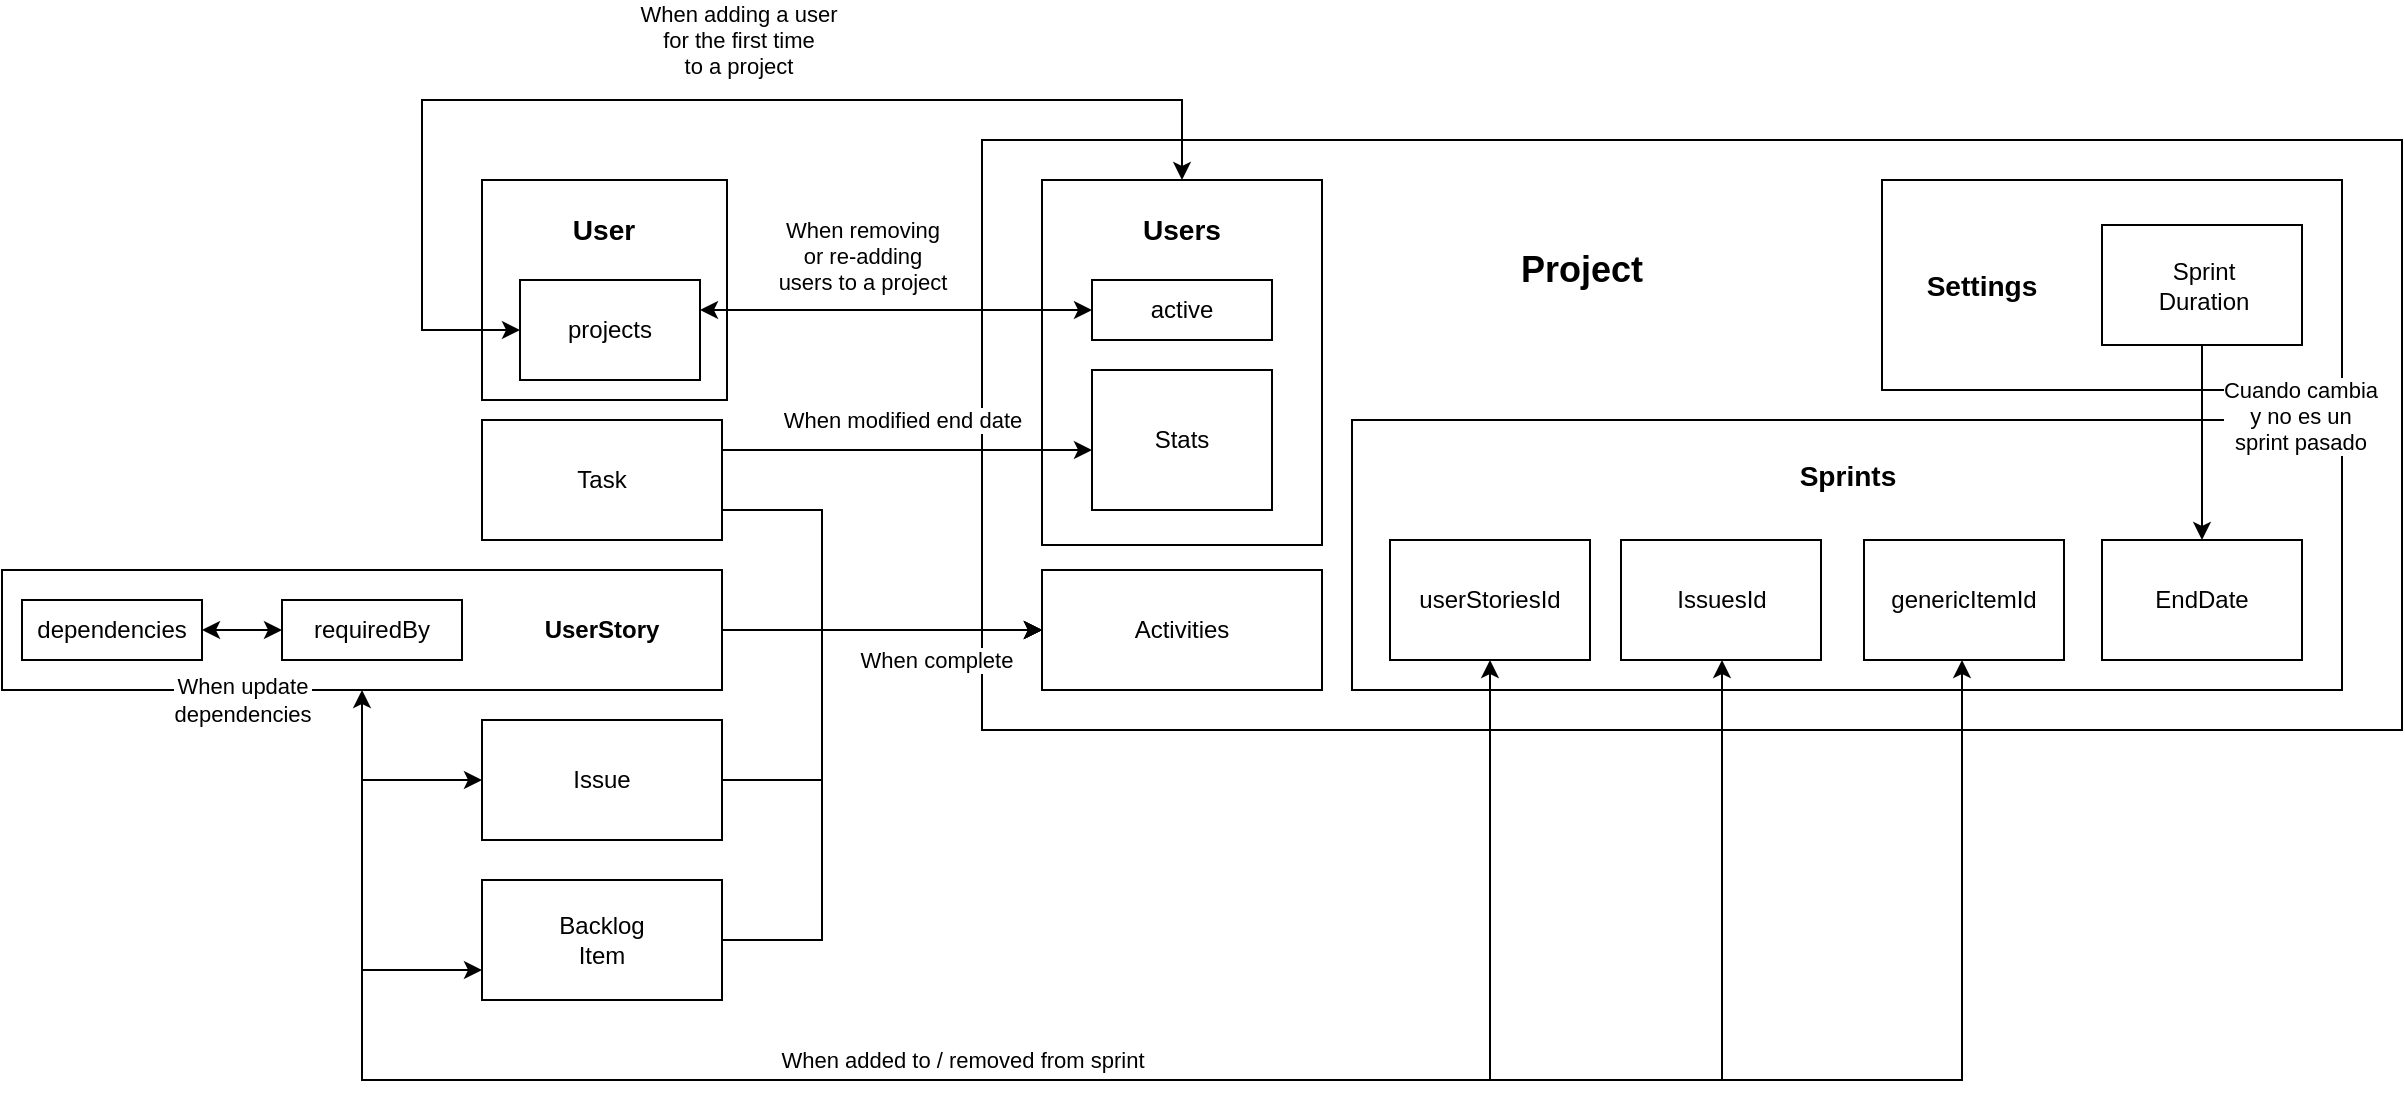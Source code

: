 <mxfile version="26.1.0">
  <diagram name="Página-1" id="4OTmXY2Rh0phOZ1CV6iW">
    <mxGraphModel dx="1303" dy="747" grid="1" gridSize="10" guides="1" tooltips="1" connect="1" arrows="1" fold="1" page="1" pageScale="1" pageWidth="827" pageHeight="1169" math="0" shadow="0">
      <root>
        <mxCell id="0" />
        <mxCell id="1" parent="0" />
        <mxCell id="syVXaHFY9ad1_4dyUhUQ-1" value="" style="rounded=0;whiteSpace=wrap;html=1;" vertex="1" parent="1">
          <mxGeometry x="240" y="430" width="120" height="60" as="geometry" />
        </mxCell>
        <mxCell id="syVXaHFY9ad1_4dyUhUQ-4" value="" style="rounded=0;whiteSpace=wrap;html=1;" vertex="1" parent="1">
          <mxGeometry x="490" y="290" width="710" height="295" as="geometry" />
        </mxCell>
        <mxCell id="syVXaHFY9ad1_4dyUhUQ-5" value="Task" style="text;html=1;align=center;verticalAlign=middle;whiteSpace=wrap;rounded=0;" vertex="1" parent="1">
          <mxGeometry x="270" y="445" width="60" height="30" as="geometry" />
        </mxCell>
        <mxCell id="syVXaHFY9ad1_4dyUhUQ-6" value="&lt;h2&gt;Project&lt;/h2&gt;" style="text;html=1;align=center;verticalAlign=middle;whiteSpace=wrap;rounded=0;" vertex="1" parent="1">
          <mxGeometry x="760" y="340" width="60" height="30" as="geometry" />
        </mxCell>
        <mxCell id="syVXaHFY9ad1_4dyUhUQ-7" value="" style="rounded=0;whiteSpace=wrap;html=1;" vertex="1" parent="1">
          <mxGeometry x="520" y="505" width="140" height="60" as="geometry" />
        </mxCell>
        <mxCell id="syVXaHFY9ad1_4dyUhUQ-8" value="Activities" style="text;html=1;align=center;verticalAlign=middle;whiteSpace=wrap;rounded=0;" vertex="1" parent="1">
          <mxGeometry x="560" y="520" width="60" height="30" as="geometry" />
        </mxCell>
        <mxCell id="syVXaHFY9ad1_4dyUhUQ-2" style="edgeStyle=orthogonalEdgeStyle;rounded=0;orthogonalLoop=1;jettySize=auto;html=1;entryX=0;entryY=0.5;entryDx=0;entryDy=0;exitX=1;exitY=0.75;exitDx=0;exitDy=0;" edge="1" parent="1" source="syVXaHFY9ad1_4dyUhUQ-1" target="syVXaHFY9ad1_4dyUhUQ-7">
          <mxGeometry relative="1" as="geometry">
            <mxPoint x="480" y="540" as="targetPoint" />
            <Array as="points">
              <mxPoint x="410" y="475" />
              <mxPoint x="410" y="535" />
            </Array>
          </mxGeometry>
        </mxCell>
        <mxCell id="syVXaHFY9ad1_4dyUhUQ-3" value="When complete" style="edgeLabel;html=1;align=center;verticalAlign=middle;resizable=0;points=[];" vertex="1" connectable="0" parent="syVXaHFY9ad1_4dyUhUQ-2">
          <mxGeometry x="0.115" y="-2" relative="1" as="geometry">
            <mxPoint x="44" y="13" as="offset" />
          </mxGeometry>
        </mxCell>
        <mxCell id="syVXaHFY9ad1_4dyUhUQ-16" style="edgeStyle=orthogonalEdgeStyle;rounded=0;orthogonalLoop=1;jettySize=auto;html=1;entryX=0;entryY=0.5;entryDx=0;entryDy=0;" edge="1" parent="1" source="syVXaHFY9ad1_4dyUhUQ-9" target="syVXaHFY9ad1_4dyUhUQ-7">
          <mxGeometry relative="1" as="geometry" />
        </mxCell>
        <mxCell id="syVXaHFY9ad1_4dyUhUQ-9" value="" style="rounded=0;whiteSpace=wrap;html=1;" vertex="1" parent="1">
          <mxGeometry y="505" width="360" height="60" as="geometry" />
        </mxCell>
        <mxCell id="syVXaHFY9ad1_4dyUhUQ-10" value="&lt;h4&gt;UserStory&lt;/h4&gt;" style="text;html=1;align=center;verticalAlign=middle;whiteSpace=wrap;rounded=0;" vertex="1" parent="1">
          <mxGeometry x="270" y="520" width="60" height="30" as="geometry" />
        </mxCell>
        <mxCell id="syVXaHFY9ad1_4dyUhUQ-17" style="edgeStyle=orthogonalEdgeStyle;rounded=0;orthogonalLoop=1;jettySize=auto;html=1;entryX=0;entryY=0.5;entryDx=0;entryDy=0;" edge="1" parent="1" source="syVXaHFY9ad1_4dyUhUQ-11" target="syVXaHFY9ad1_4dyUhUQ-7">
          <mxGeometry relative="1" as="geometry">
            <Array as="points">
              <mxPoint x="410" y="610" />
              <mxPoint x="410" y="535" />
            </Array>
          </mxGeometry>
        </mxCell>
        <mxCell id="syVXaHFY9ad1_4dyUhUQ-11" value="" style="rounded=0;whiteSpace=wrap;html=1;" vertex="1" parent="1">
          <mxGeometry x="240" y="580" width="120" height="60" as="geometry" />
        </mxCell>
        <mxCell id="syVXaHFY9ad1_4dyUhUQ-12" value="Issue" style="text;html=1;align=center;verticalAlign=middle;whiteSpace=wrap;rounded=0;" vertex="1" parent="1">
          <mxGeometry x="270" y="595" width="60" height="30" as="geometry" />
        </mxCell>
        <mxCell id="syVXaHFY9ad1_4dyUhUQ-20" style="edgeStyle=orthogonalEdgeStyle;rounded=0;orthogonalLoop=1;jettySize=auto;html=1;entryX=0;entryY=0.5;entryDx=0;entryDy=0;" edge="1" parent="1" source="syVXaHFY9ad1_4dyUhUQ-18" target="syVXaHFY9ad1_4dyUhUQ-7">
          <mxGeometry relative="1" as="geometry">
            <Array as="points">
              <mxPoint x="410" y="690" />
              <mxPoint x="410" y="535" />
            </Array>
          </mxGeometry>
        </mxCell>
        <mxCell id="syVXaHFY9ad1_4dyUhUQ-18" value="" style="rounded=0;whiteSpace=wrap;html=1;" vertex="1" parent="1">
          <mxGeometry x="240" y="660" width="120" height="60" as="geometry" />
        </mxCell>
        <mxCell id="syVXaHFY9ad1_4dyUhUQ-19" value="Backlog Item" style="text;html=1;align=center;verticalAlign=middle;whiteSpace=wrap;rounded=0;" vertex="1" parent="1">
          <mxGeometry x="270" y="675" width="60" height="30" as="geometry" />
        </mxCell>
        <mxCell id="syVXaHFY9ad1_4dyUhUQ-30" value="" style="rounded=0;whiteSpace=wrap;html=1;" vertex="1" parent="1">
          <mxGeometry x="675" y="430" width="495" height="135" as="geometry" />
        </mxCell>
        <mxCell id="syVXaHFY9ad1_4dyUhUQ-31" value="&lt;h3&gt;Sprints&lt;/h3&gt;" style="text;html=1;align=center;verticalAlign=middle;whiteSpace=wrap;rounded=0;" vertex="1" parent="1">
          <mxGeometry x="892.5" y="442.5" width="60" height="30" as="geometry" />
        </mxCell>
        <mxCell id="syVXaHFY9ad1_4dyUhUQ-32" value="" style="rounded=0;whiteSpace=wrap;html=1;" vertex="1" parent="1">
          <mxGeometry x="694" y="490" width="100" height="60" as="geometry" />
        </mxCell>
        <mxCell id="syVXaHFY9ad1_4dyUhUQ-33" value="userStoriesId" style="text;html=1;align=center;verticalAlign=middle;whiteSpace=wrap;rounded=0;" vertex="1" parent="1">
          <mxGeometry x="714" y="505" width="60" height="30" as="geometry" />
        </mxCell>
        <mxCell id="syVXaHFY9ad1_4dyUhUQ-34" value="" style="rounded=0;whiteSpace=wrap;html=1;" vertex="1" parent="1">
          <mxGeometry x="809.5" y="490" width="100" height="60" as="geometry" />
        </mxCell>
        <mxCell id="syVXaHFY9ad1_4dyUhUQ-35" value="IssuesId" style="text;html=1;align=center;verticalAlign=middle;whiteSpace=wrap;rounded=0;" vertex="1" parent="1">
          <mxGeometry x="829.5" y="505" width="60" height="30" as="geometry" />
        </mxCell>
        <mxCell id="syVXaHFY9ad1_4dyUhUQ-36" value="" style="rounded=0;whiteSpace=wrap;html=1;" vertex="1" parent="1">
          <mxGeometry x="931" y="490" width="100" height="60" as="geometry" />
        </mxCell>
        <mxCell id="syVXaHFY9ad1_4dyUhUQ-37" value="genericItemId" style="text;html=1;align=center;verticalAlign=middle;whiteSpace=wrap;rounded=0;" vertex="1" parent="1">
          <mxGeometry x="951" y="505" width="60" height="30" as="geometry" />
        </mxCell>
        <mxCell id="syVXaHFY9ad1_4dyUhUQ-38" style="edgeStyle=orthogonalEdgeStyle;rounded=0;orthogonalLoop=1;jettySize=auto;html=1;entryX=0.5;entryY=1;entryDx=0;entryDy=0;startArrow=classic;startFill=1;" edge="1" parent="1" source="syVXaHFY9ad1_4dyUhUQ-9" target="syVXaHFY9ad1_4dyUhUQ-32">
          <mxGeometry relative="1" as="geometry">
            <Array as="points">
              <mxPoint x="180" y="760" />
              <mxPoint x="744" y="760" />
            </Array>
          </mxGeometry>
        </mxCell>
        <mxCell id="syVXaHFY9ad1_4dyUhUQ-39" style="edgeStyle=orthogonalEdgeStyle;rounded=0;orthogonalLoop=1;jettySize=auto;html=1;entryX=0.5;entryY=1;entryDx=0;entryDy=0;startArrow=classic;startFill=1;exitX=0;exitY=0.5;exitDx=0;exitDy=0;" edge="1" parent="1" source="syVXaHFY9ad1_4dyUhUQ-11" target="syVXaHFY9ad1_4dyUhUQ-34">
          <mxGeometry relative="1" as="geometry">
            <mxPoint x="240" y="550" as="sourcePoint" />
            <mxPoint x="754" y="560" as="targetPoint" />
            <Array as="points">
              <mxPoint x="180" y="610" />
              <mxPoint x="180" y="760" />
              <mxPoint x="860" y="760" />
              <mxPoint x="860" y="550" />
            </Array>
          </mxGeometry>
        </mxCell>
        <mxCell id="syVXaHFY9ad1_4dyUhUQ-40" style="edgeStyle=orthogonalEdgeStyle;rounded=0;orthogonalLoop=1;jettySize=auto;html=1;exitX=0;exitY=0.75;exitDx=0;exitDy=0;startArrow=classic;startFill=1;" edge="1" parent="1" source="syVXaHFY9ad1_4dyUhUQ-18" target="syVXaHFY9ad1_4dyUhUQ-36">
          <mxGeometry relative="1" as="geometry">
            <mxPoint x="427.47" y="710" as="sourcePoint" />
            <mxPoint x="811.47" y="630" as="targetPoint" />
            <Array as="points">
              <mxPoint x="180" y="705" />
              <mxPoint x="180" y="760" />
              <mxPoint x="980" y="760" />
            </Array>
          </mxGeometry>
        </mxCell>
        <mxCell id="syVXaHFY9ad1_4dyUhUQ-41" value="When added to / removed from sprint" style="edgeLabel;html=1;align=center;verticalAlign=middle;resizable=0;points=[];" vertex="1" connectable="0" parent="syVXaHFY9ad1_4dyUhUQ-40">
          <mxGeometry x="-0.348" y="3" relative="1" as="geometry">
            <mxPoint x="48" y="-7" as="offset" />
          </mxGeometry>
        </mxCell>
        <mxCell id="syVXaHFY9ad1_4dyUhUQ-43" value="" style="rounded=0;whiteSpace=wrap;html=1;" vertex="1" parent="1">
          <mxGeometry x="1050" y="490" width="100" height="60" as="geometry" />
        </mxCell>
        <mxCell id="syVXaHFY9ad1_4dyUhUQ-44" value="EndDate" style="text;html=1;align=center;verticalAlign=middle;whiteSpace=wrap;rounded=0;" vertex="1" parent="1">
          <mxGeometry x="1070" y="505" width="60" height="30" as="geometry" />
        </mxCell>
        <mxCell id="syVXaHFY9ad1_4dyUhUQ-45" value="" style="rounded=0;whiteSpace=wrap;html=1;" vertex="1" parent="1">
          <mxGeometry x="940" y="310" width="230" height="105" as="geometry" />
        </mxCell>
        <mxCell id="syVXaHFY9ad1_4dyUhUQ-46" value="&lt;h3&gt;Settings&lt;/h3&gt;" style="text;html=1;align=center;verticalAlign=middle;whiteSpace=wrap;rounded=0;" vertex="1" parent="1">
          <mxGeometry x="960" y="347.5" width="60" height="30" as="geometry" />
        </mxCell>
        <mxCell id="syVXaHFY9ad1_4dyUhUQ-49" style="edgeStyle=orthogonalEdgeStyle;rounded=0;orthogonalLoop=1;jettySize=auto;html=1;entryX=0.5;entryY=0;entryDx=0;entryDy=0;" edge="1" parent="1" source="syVXaHFY9ad1_4dyUhUQ-47" target="syVXaHFY9ad1_4dyUhUQ-43">
          <mxGeometry relative="1" as="geometry" />
        </mxCell>
        <mxCell id="syVXaHFY9ad1_4dyUhUQ-50" value="Cuando cambia&lt;div&gt;y no es un&lt;/div&gt;&lt;div&gt;sprint pasado&lt;/div&gt;" style="edgeLabel;html=1;align=center;verticalAlign=middle;resizable=0;points=[];" vertex="1" connectable="0" parent="syVXaHFY9ad1_4dyUhUQ-49">
          <mxGeometry x="0.307" y="-1" relative="1" as="geometry">
            <mxPoint x="50" y="-28" as="offset" />
          </mxGeometry>
        </mxCell>
        <mxCell id="syVXaHFY9ad1_4dyUhUQ-47" value="" style="rounded=0;whiteSpace=wrap;html=1;" vertex="1" parent="1">
          <mxGeometry x="1050" y="332.5" width="100" height="60" as="geometry" />
        </mxCell>
        <mxCell id="syVXaHFY9ad1_4dyUhUQ-48" value="Sprint Duration" style="text;html=1;align=center;verticalAlign=middle;whiteSpace=wrap;rounded=0;" vertex="1" parent="1">
          <mxGeometry x="1071" y="347.5" width="60" height="30" as="geometry" />
        </mxCell>
        <mxCell id="syVXaHFY9ad1_4dyUhUQ-51" value="" style="rounded=0;whiteSpace=wrap;html=1;" vertex="1" parent="1">
          <mxGeometry x="520" y="310" width="140" height="182.5" as="geometry" />
        </mxCell>
        <mxCell id="syVXaHFY9ad1_4dyUhUQ-21" value="" style="rounded=0;whiteSpace=wrap;html=1;" vertex="1" parent="1">
          <mxGeometry x="545" y="405" width="90" height="70" as="geometry" />
        </mxCell>
        <mxCell id="syVXaHFY9ad1_4dyUhUQ-23" value="Stats" style="text;html=1;align=center;verticalAlign=middle;whiteSpace=wrap;rounded=0;" vertex="1" parent="1">
          <mxGeometry x="560" y="425" width="60" height="30" as="geometry" />
        </mxCell>
        <mxCell id="syVXaHFY9ad1_4dyUhUQ-26" style="edgeStyle=orthogonalEdgeStyle;rounded=0;orthogonalLoop=1;jettySize=auto;html=1;exitX=1;exitY=0.25;exitDx=0;exitDy=0;" edge="1" parent="1" source="syVXaHFY9ad1_4dyUhUQ-1" target="syVXaHFY9ad1_4dyUhUQ-21">
          <mxGeometry relative="1" as="geometry">
            <Array as="points">
              <mxPoint x="460" y="445" />
              <mxPoint x="460" y="445" />
            </Array>
          </mxGeometry>
        </mxCell>
        <mxCell id="syVXaHFY9ad1_4dyUhUQ-27" value="When modified end date" style="edgeLabel;html=1;align=center;verticalAlign=middle;resizable=0;points=[];" vertex="1" connectable="0" parent="syVXaHFY9ad1_4dyUhUQ-26">
          <mxGeometry x="-0.046" y="2" relative="1" as="geometry">
            <mxPoint x="2" y="-13" as="offset" />
          </mxGeometry>
        </mxCell>
        <mxCell id="syVXaHFY9ad1_4dyUhUQ-52" value="&lt;h3&gt;Users&lt;/h3&gt;" style="text;html=1;align=center;verticalAlign=middle;whiteSpace=wrap;rounded=0;" vertex="1" parent="1">
          <mxGeometry x="560" y="320" width="60" height="30" as="geometry" />
        </mxCell>
        <mxCell id="syVXaHFY9ad1_4dyUhUQ-53" value="" style="rounded=0;whiteSpace=wrap;html=1;" vertex="1" parent="1">
          <mxGeometry x="545" y="360" width="90" height="30" as="geometry" />
        </mxCell>
        <mxCell id="syVXaHFY9ad1_4dyUhUQ-54" value="active" style="text;html=1;align=center;verticalAlign=middle;whiteSpace=wrap;rounded=0;" vertex="1" parent="1">
          <mxGeometry x="560" y="360" width="60" height="30" as="geometry" />
        </mxCell>
        <mxCell id="syVXaHFY9ad1_4dyUhUQ-55" value="" style="rounded=0;whiteSpace=wrap;html=1;" vertex="1" parent="1">
          <mxGeometry x="240" y="310" width="122.5" height="110" as="geometry" />
        </mxCell>
        <mxCell id="syVXaHFY9ad1_4dyUhUQ-56" value="&lt;h3&gt;User&lt;/h3&gt;" style="text;html=1;align=center;verticalAlign=middle;whiteSpace=wrap;rounded=0;" vertex="1" parent="1">
          <mxGeometry x="271.25" y="320" width="60" height="30" as="geometry" />
        </mxCell>
        <mxCell id="syVXaHFY9ad1_4dyUhUQ-59" style="edgeStyle=orthogonalEdgeStyle;rounded=0;orthogonalLoop=1;jettySize=auto;html=1;entryX=0;entryY=0.5;entryDx=0;entryDy=0;startArrow=classic;startFill=1;" edge="1" parent="1" source="syVXaHFY9ad1_4dyUhUQ-57" target="syVXaHFY9ad1_4dyUhUQ-53">
          <mxGeometry relative="1" as="geometry">
            <Array as="points">
              <mxPoint x="400" y="375" />
              <mxPoint x="400" y="375" />
            </Array>
          </mxGeometry>
        </mxCell>
        <mxCell id="syVXaHFY9ad1_4dyUhUQ-70" value="When removing&lt;div&gt;or re-adding&lt;br&gt;&lt;div&gt;users to a&amp;nbsp;&lt;span style=&quot;background-color: light-dark(#ffffff, var(--ge-dark-color, #121212)); color: light-dark(rgb(0, 0, 0), rgb(255, 255, 255));&quot;&gt;project&lt;/span&gt;&lt;/div&gt;&lt;/div&gt;" style="edgeLabel;html=1;align=center;verticalAlign=middle;resizable=0;points=[];" vertex="1" connectable="0" parent="syVXaHFY9ad1_4dyUhUQ-59">
          <mxGeometry x="0.007" y="-2" relative="1" as="geometry">
            <mxPoint x="-18" y="-29" as="offset" />
          </mxGeometry>
        </mxCell>
        <mxCell id="syVXaHFY9ad1_4dyUhUQ-57" value="" style="rounded=0;whiteSpace=wrap;html=1;" vertex="1" parent="1">
          <mxGeometry x="259" y="360" width="90" height="50" as="geometry" />
        </mxCell>
        <mxCell id="syVXaHFY9ad1_4dyUhUQ-58" value="projects" style="text;html=1;align=center;verticalAlign=middle;whiteSpace=wrap;rounded=0;" vertex="1" parent="1">
          <mxGeometry x="274" y="370" width="60" height="30" as="geometry" />
        </mxCell>
        <mxCell id="syVXaHFY9ad1_4dyUhUQ-69" value="When update&lt;div&gt;dependencies&lt;/div&gt;" style="edgeStyle=orthogonalEdgeStyle;rounded=0;orthogonalLoop=1;jettySize=auto;html=1;entryX=0;entryY=0.5;entryDx=0;entryDy=0;startArrow=classic;startFill=1;" edge="1" parent="1" source="syVXaHFY9ad1_4dyUhUQ-65" target="syVXaHFY9ad1_4dyUhUQ-67">
          <mxGeometry y="-35" relative="1" as="geometry">
            <mxPoint as="offset" />
          </mxGeometry>
        </mxCell>
        <mxCell id="syVXaHFY9ad1_4dyUhUQ-65" value="" style="rounded=0;whiteSpace=wrap;html=1;" vertex="1" parent="1">
          <mxGeometry x="10" y="520" width="90" height="30" as="geometry" />
        </mxCell>
        <mxCell id="syVXaHFY9ad1_4dyUhUQ-66" value="dependencies" style="text;html=1;align=center;verticalAlign=middle;whiteSpace=wrap;rounded=0;" vertex="1" parent="1">
          <mxGeometry x="25" y="520" width="60" height="30" as="geometry" />
        </mxCell>
        <mxCell id="syVXaHFY9ad1_4dyUhUQ-67" value="" style="rounded=0;whiteSpace=wrap;html=1;" vertex="1" parent="1">
          <mxGeometry x="140" y="520" width="90" height="30" as="geometry" />
        </mxCell>
        <mxCell id="syVXaHFY9ad1_4dyUhUQ-68" value="requiredBy" style="text;html=1;align=center;verticalAlign=middle;whiteSpace=wrap;rounded=0;" vertex="1" parent="1">
          <mxGeometry x="155" y="520" width="60" height="30" as="geometry" />
        </mxCell>
        <mxCell id="syVXaHFY9ad1_4dyUhUQ-71" style="edgeStyle=orthogonalEdgeStyle;rounded=0;orthogonalLoop=1;jettySize=auto;html=1;entryX=0.5;entryY=0;entryDx=0;entryDy=0;startArrow=classic;startFill=1;" edge="1" parent="1" source="syVXaHFY9ad1_4dyUhUQ-57" target="syVXaHFY9ad1_4dyUhUQ-51">
          <mxGeometry relative="1" as="geometry">
            <Array as="points">
              <mxPoint x="210" y="385" />
              <mxPoint x="210" y="270" />
              <mxPoint x="590" y="270" />
            </Array>
          </mxGeometry>
        </mxCell>
        <mxCell id="syVXaHFY9ad1_4dyUhUQ-72" value="When adding a&amp;nbsp;&lt;span style=&quot;background-color: light-dark(#ffffff, var(--ge-dark-color, #121212)); color: light-dark(rgb(0, 0, 0), rgb(255, 255, 255));&quot;&gt;user&lt;/span&gt;&lt;div&gt;&lt;span style=&quot;background-color: light-dark(#ffffff, var(--ge-dark-color, #121212)); color: light-dark(rgb(0, 0, 0), rgb(255, 255, 255));&quot;&gt;for the first time&lt;/span&gt;&lt;/div&gt;&lt;div&gt;&lt;span style=&quot;background-color: light-dark(#ffffff, var(--ge-dark-color, #121212)); color: light-dark(rgb(0, 0, 0), rgb(255, 255, 255));&quot;&gt;to a project&lt;/span&gt;&lt;/div&gt;" style="edgeLabel;html=1;align=center;verticalAlign=middle;resizable=0;points=[];" vertex="1" connectable="0" parent="syVXaHFY9ad1_4dyUhUQ-71">
          <mxGeometry x="0.041" y="-1" relative="1" as="geometry">
            <mxPoint x="18" y="-31" as="offset" />
          </mxGeometry>
        </mxCell>
      </root>
    </mxGraphModel>
  </diagram>
</mxfile>
